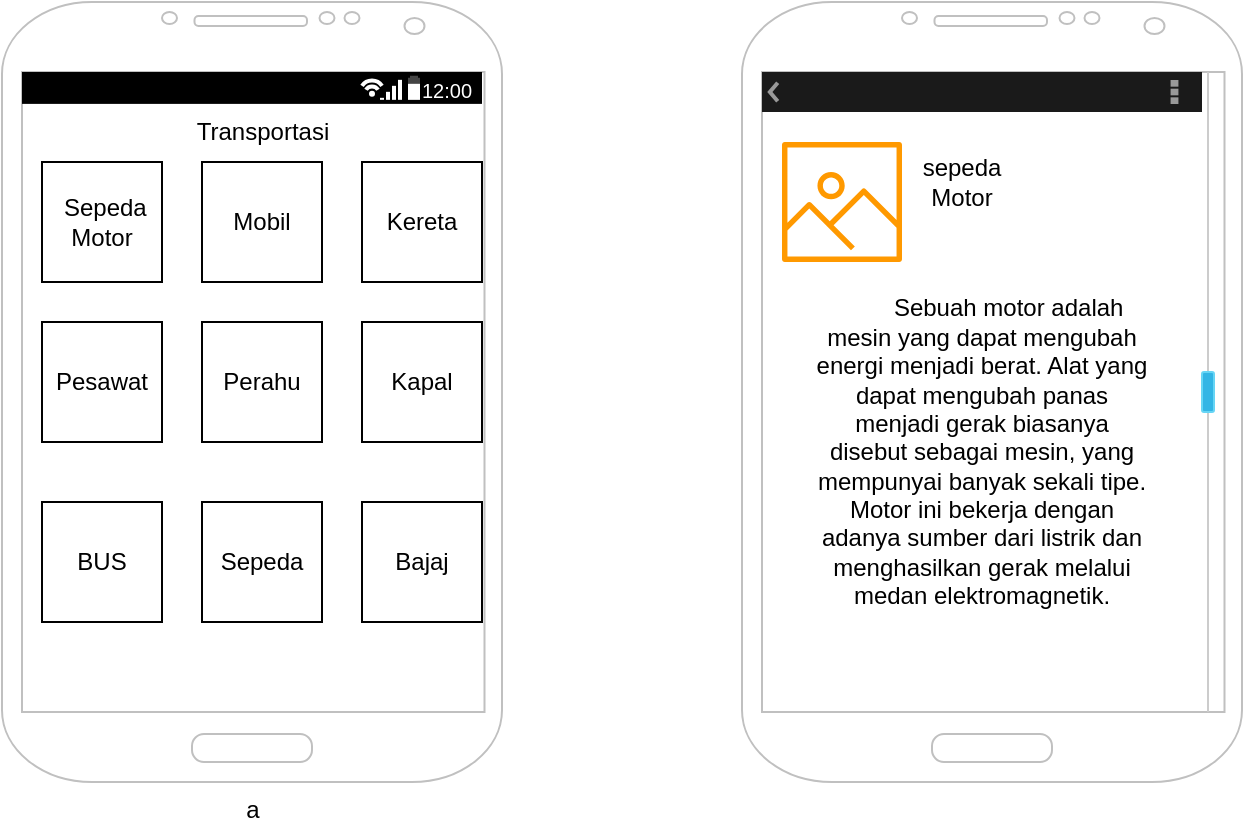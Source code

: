 <mxfile version="15.5.2" type="device"><diagram id="J7yKRL4a2B6hjhG6eqrZ" name="Page-1"><mxGraphModel dx="868" dy="435" grid="1" gridSize="10" guides="1" tooltips="1" connect="1" arrows="1" fold="1" page="1" pageScale="1" pageWidth="827" pageHeight="1169" math="0" shadow="0"><root><mxCell id="0"/><mxCell id="1" parent="0"/><mxCell id="_ZT0zgwKj-oyDGYANhKG-1" value="a" style="verticalLabelPosition=bottom;verticalAlign=top;html=1;shadow=0;dashed=0;strokeWidth=1;shape=mxgraph.android.phone2;strokeColor=#c0c0c0;" vertex="1" parent="1"><mxGeometry x="70" y="20" width="250" height="390" as="geometry"/></mxCell><mxCell id="_ZT0zgwKj-oyDGYANhKG-3" value="&amp;nbsp;Sepeda Motor" style="whiteSpace=wrap;html=1;aspect=fixed;" vertex="1" parent="1"><mxGeometry x="90" y="100" width="60" height="60" as="geometry"/></mxCell><mxCell id="_ZT0zgwKj-oyDGYANhKG-4" value="Mobil" style="whiteSpace=wrap;html=1;aspect=fixed;" vertex="1" parent="1"><mxGeometry x="170" y="100" width="60" height="60" as="geometry"/></mxCell><mxCell id="_ZT0zgwKj-oyDGYANhKG-5" value="Kereta" style="whiteSpace=wrap;html=1;aspect=fixed;" vertex="1" parent="1"><mxGeometry x="250" y="100" width="60" height="60" as="geometry"/></mxCell><mxCell id="_ZT0zgwKj-oyDGYANhKG-9" value="Pesawat" style="whiteSpace=wrap;html=1;aspect=fixed;" vertex="1" parent="1"><mxGeometry x="90" y="180" width="60" height="60" as="geometry"/></mxCell><mxCell id="_ZT0zgwKj-oyDGYANhKG-11" value="Perahu" style="whiteSpace=wrap;html=1;aspect=fixed;" vertex="1" parent="1"><mxGeometry x="170" y="180" width="60" height="60" as="geometry"/></mxCell><mxCell id="_ZT0zgwKj-oyDGYANhKG-13" value="Kapal" style="whiteSpace=wrap;html=1;aspect=fixed;" vertex="1" parent="1"><mxGeometry x="250" y="180" width="60" height="60" as="geometry"/></mxCell><mxCell id="_ZT0zgwKj-oyDGYANhKG-15" value="BUS" style="whiteSpace=wrap;html=1;aspect=fixed;" vertex="1" parent="1"><mxGeometry x="90" y="270" width="60" height="60" as="geometry"/></mxCell><mxCell id="_ZT0zgwKj-oyDGYANhKG-17" value="Sepeda" style="whiteSpace=wrap;html=1;aspect=fixed;" vertex="1" parent="1"><mxGeometry x="170" y="270" width="60" height="60" as="geometry"/></mxCell><mxCell id="_ZT0zgwKj-oyDGYANhKG-19" value="Bajaj" style="whiteSpace=wrap;html=1;aspect=fixed;" vertex="1" parent="1"><mxGeometry x="250" y="270" width="60" height="60" as="geometry"/></mxCell><mxCell id="_ZT0zgwKj-oyDGYANhKG-21" value="" style="verticalLabelPosition=bottom;verticalAlign=top;html=1;shadow=0;dashed=0;strokeWidth=1;shape=mxgraph.android.phone2;strokeColor=#c0c0c0;" vertex="1" parent="1"><mxGeometry x="440" y="20" width="250" height="390" as="geometry"/></mxCell><mxCell id="_ZT0zgwKj-oyDGYANhKG-22" value="" style="sketch=0;outlineConnect=0;fontColor=#232F3E;gradientColor=none;fillColor=#FF9900;strokeColor=none;dashed=0;verticalLabelPosition=bottom;verticalAlign=top;align=center;html=1;fontSize=12;fontStyle=0;aspect=fixed;pointerEvents=1;shape=mxgraph.aws4.container_registry_image;" vertex="1" parent="1"><mxGeometry x="460" y="90" width="60" height="60" as="geometry"/></mxCell><mxCell id="_ZT0zgwKj-oyDGYANhKG-23" value="sepeda Motor" style="text;html=1;strokeColor=none;fillColor=none;align=center;verticalAlign=middle;whiteSpace=wrap;rounded=0;" vertex="1" parent="1"><mxGeometry x="520" y="95" width="60" height="30" as="geometry"/></mxCell><mxCell id="_ZT0zgwKj-oyDGYANhKG-25" value="&lt;p style=&quot;font-family: &amp;#34;noto sans&amp;#34; , sans-serif ; background: none 0px 0px repeat scroll rgb(255 , 255 , 255) ; border: 0px none ; font-size: 16px ; margin: 0px 0px 30px ; outline: none 0px ; padding: 0px ; box-sizing: border-box ; line-height: 1.8em&quot;&gt;&lt;br&gt;&lt;/p&gt;" style="text;html=1;align=center;verticalAlign=middle;resizable=0;points=[];autosize=1;strokeColor=none;fillColor=none;fontSize=12;" vertex="1" parent="1"><mxGeometry x="350" y="140" width="20" height="60" as="geometry"/></mxCell><mxCell id="_ZT0zgwKj-oyDGYANhKG-27" value="" style="verticalLabelPosition=bottom;verticalAlign=top;html=1;shadow=0;dashed=0;strokeWidth=1;shape=mxgraph.android.quickscroll3;dy=0.5;fillColor=#33b5e5;strokeColor=#66D5F5;fontSize=12;" vertex="1" parent="1"><mxGeometry x="670" y="55" width="6" height="320" as="geometry"/></mxCell><mxCell id="_ZT0zgwKj-oyDGYANhKG-28" value="" style="strokeWidth=1;html=1;shadow=0;dashed=0;shape=mxgraph.android.action_bar_landscape;fillColor=#1A1A1A;strokeColor=#c0c0c0;strokeWidth=2;fontColor=#FFFFFF;fontSize=12;" vertex="1" parent="1"><mxGeometry x="450" y="55" width="220" height="20" as="geometry"/></mxCell><mxCell id="_ZT0zgwKj-oyDGYANhKG-29" value="" style="strokeWidth=1;html=1;shadow=0;dashed=0;shape=mxgraph.android.statusBar;align=center;fillColor=#000000;strokeColor=#ffffff;fontColor=#ffffff;fontSize=10;sketch=0;" vertex="1" parent="1"><mxGeometry x="80" y="55" width="230" height="15.83" as="geometry"/></mxCell><mxCell id="_ZT0zgwKj-oyDGYANhKG-30" value="Transportasi" style="text;html=1;align=center;verticalAlign=middle;resizable=0;points=[];autosize=1;strokeColor=none;fillColor=none;fontSize=12;" vertex="1" parent="1"><mxGeometry x="160" y="75" width="80" height="20" as="geometry"/></mxCell><mxCell id="_ZT0zgwKj-oyDGYANhKG-31" value="&lt;span style=&quot;white-space: pre&quot;&gt;&#9;&lt;/span&gt;Sebuah motor adalah mesin yang dapat mengubah energi menjadi berat. Alat yang dapat mengubah panas menjadi gerak biasanya disebut sebagai mesin, yang mempunyai banyak sekali tipe. Motor ini bekerja dengan adanya sumber dari listrik dan menghasilkan gerak melalui medan elektromagnetik." style="text;html=1;strokeColor=none;fillColor=none;align=center;verticalAlign=middle;whiteSpace=wrap;rounded=0;fontSize=12;" vertex="1" parent="1"><mxGeometry x="475" y="180" width="170" height="130" as="geometry"/></mxCell></root></mxGraphModel></diagram></mxfile>